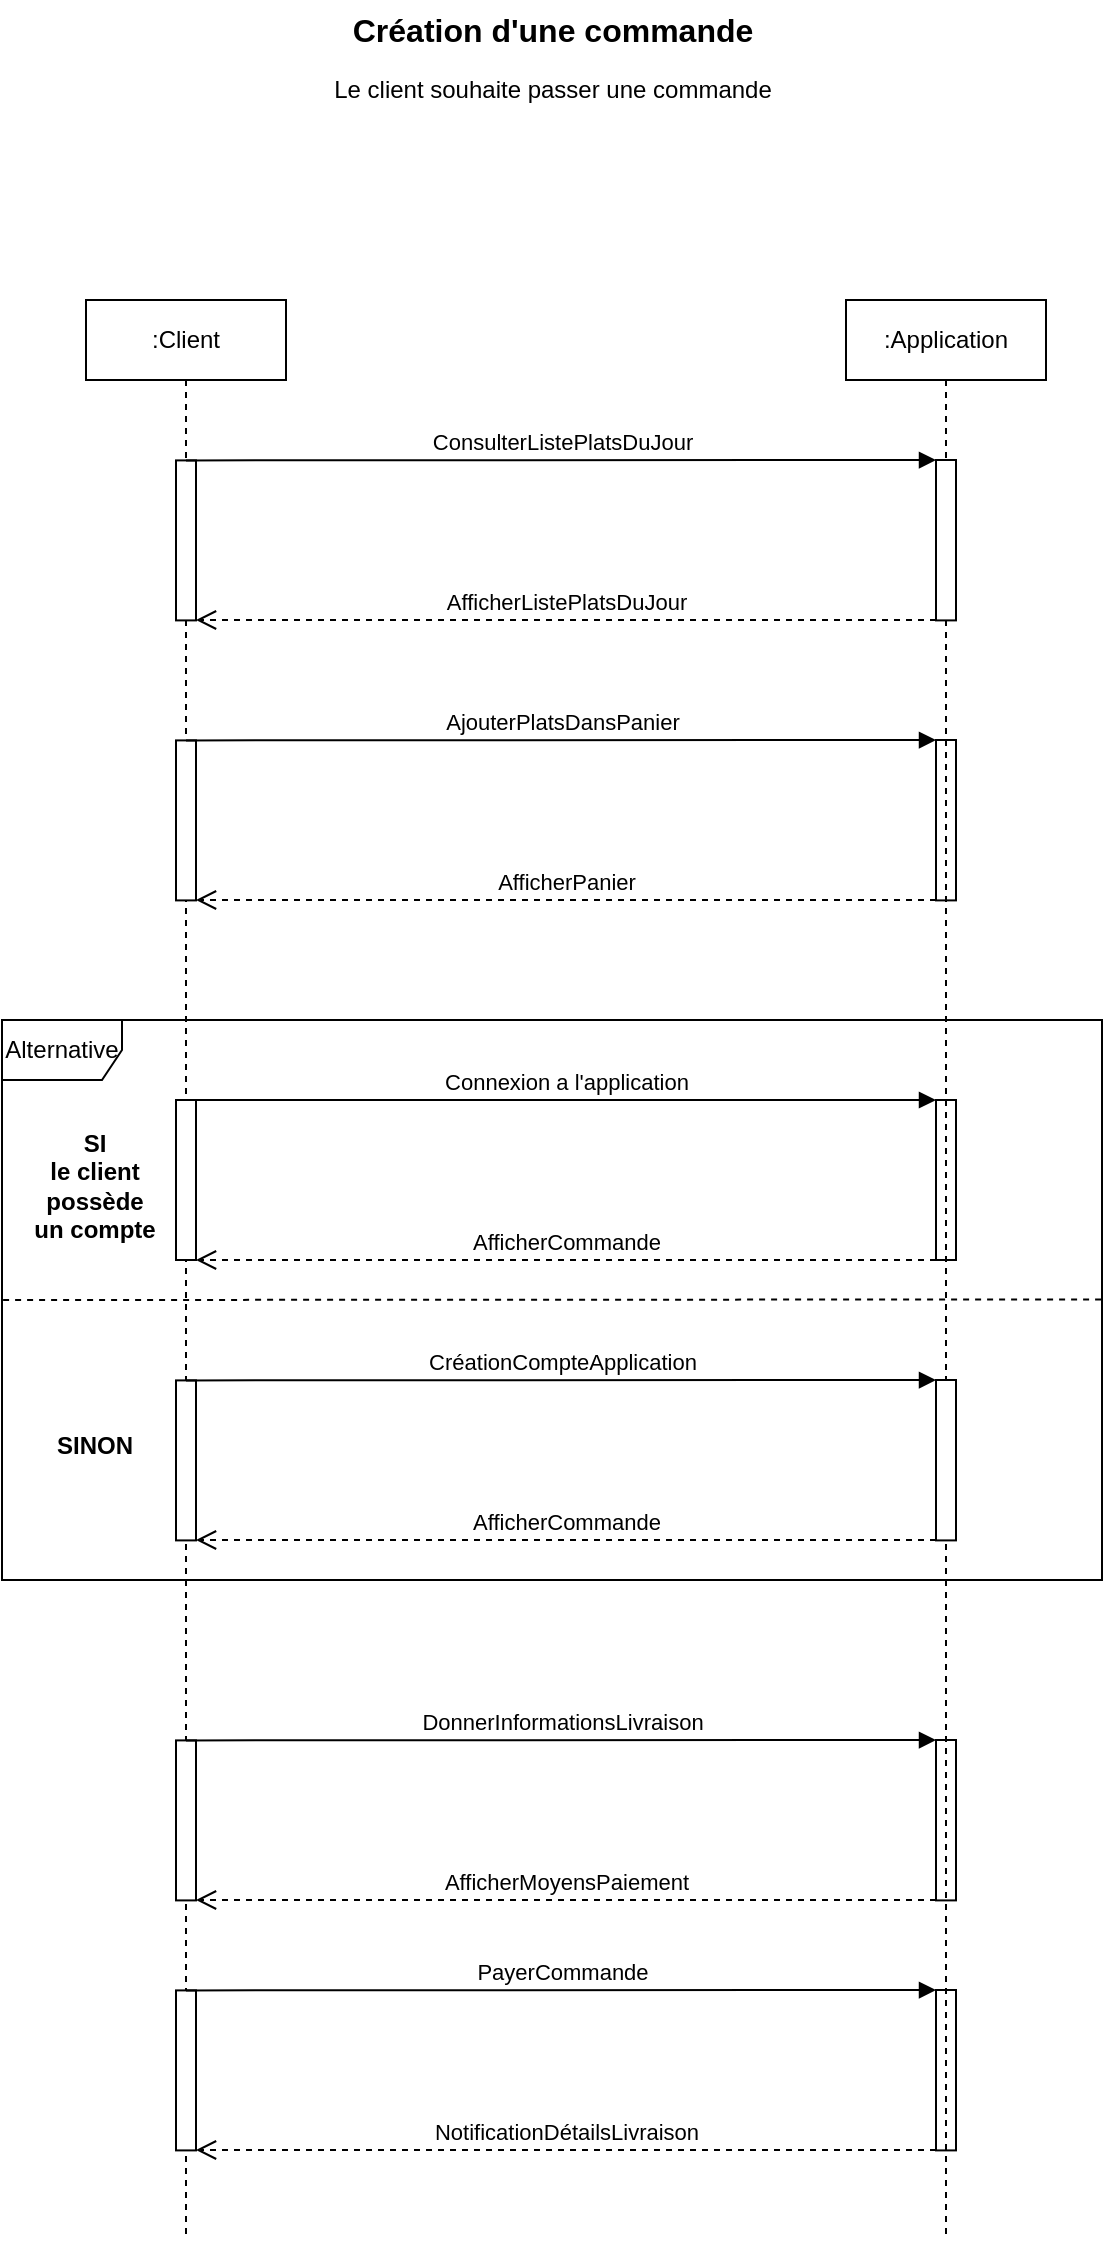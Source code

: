 <mxfile version="21.2.3" type="device">
  <diagram name="Page-1" id="AlQgFYiAesxGKjzgry_K">
    <mxGraphModel dx="2074" dy="1106" grid="1" gridSize="10" guides="1" tooltips="1" connect="1" arrows="1" fold="1" page="1" pageScale="1" pageWidth="827" pageHeight="1169" math="0" shadow="0">
      <root>
        <mxCell id="0" />
        <mxCell id="1" parent="0" />
        <mxCell id="VzBomBVX7HgXpCq8d6OW-4" value="Création d&#39;une commande" style="text;html=1;align=center;verticalAlign=middle;resizable=0;points=[];autosize=1;strokeColor=none;fillColor=none;strokeWidth=1;fontStyle=1;fontSize=16;" parent="1" vertex="1">
          <mxGeometry x="303" y="50" width="220" height="30" as="geometry" />
        </mxCell>
        <mxCell id="VzBomBVX7HgXpCq8d6OW-14" value="Le client souhaite passer une commande" style="text;html=1;align=center;verticalAlign=middle;resizable=0;points=[];autosize=1;strokeColor=none;fillColor=none;" parent="1" vertex="1">
          <mxGeometry x="288" y="80" width="250" height="30" as="geometry" />
        </mxCell>
        <mxCell id="VzBomBVX7HgXpCq8d6OW-27" value=":Client" style="shape=umlLifeline;perimeter=lifelinePerimeter;whiteSpace=wrap;html=1;container=1;dropTarget=0;collapsible=0;recursiveResize=0;outlineConnect=0;portConstraint=eastwest;newEdgeStyle={&quot;edgeStyle&quot;:&quot;elbowEdgeStyle&quot;,&quot;elbow&quot;:&quot;vertical&quot;,&quot;curved&quot;:0,&quot;rounded&quot;:0};" parent="1" vertex="1">
          <mxGeometry x="180" y="200" width="100" height="970" as="geometry" />
        </mxCell>
        <mxCell id="VzBomBVX7HgXpCq8d6OW-50" value="" style="html=1;points=[];perimeter=orthogonalPerimeter;outlineConnect=0;targetShapes=umlLifeline;portConstraint=eastwest;newEdgeStyle={&quot;edgeStyle&quot;:&quot;elbowEdgeStyle&quot;,&quot;elbow&quot;:&quot;vertical&quot;,&quot;curved&quot;:0,&quot;rounded&quot;:0};" parent="VzBomBVX7HgXpCq8d6OW-27" vertex="1">
          <mxGeometry x="45" y="80.2" width="10" height="80" as="geometry" />
        </mxCell>
        <mxCell id="K-DtrOPmyeC8XMphnXIH-2" value="" style="html=1;points=[];perimeter=orthogonalPerimeter;outlineConnect=0;targetShapes=umlLifeline;portConstraint=eastwest;newEdgeStyle={&quot;edgeStyle&quot;:&quot;elbowEdgeStyle&quot;,&quot;elbow&quot;:&quot;vertical&quot;,&quot;curved&quot;:0,&quot;rounded&quot;:0};" vertex="1" parent="VzBomBVX7HgXpCq8d6OW-27">
          <mxGeometry x="425" y="220" width="10" height="80.2" as="geometry" />
        </mxCell>
        <mxCell id="K-DtrOPmyeC8XMphnXIH-3" value="" style="html=1;points=[];perimeter=orthogonalPerimeter;outlineConnect=0;targetShapes=umlLifeline;portConstraint=eastwest;newEdgeStyle={&quot;edgeStyle&quot;:&quot;elbowEdgeStyle&quot;,&quot;elbow&quot;:&quot;vertical&quot;,&quot;curved&quot;:0,&quot;rounded&quot;:0};" vertex="1" parent="VzBomBVX7HgXpCq8d6OW-27">
          <mxGeometry x="45" y="220.2" width="10" height="80" as="geometry" />
        </mxCell>
        <mxCell id="K-DtrOPmyeC8XMphnXIH-4" value="AfficherPanier" style="html=1;verticalAlign=bottom;endArrow=open;dashed=1;endSize=8;edgeStyle=elbowEdgeStyle;elbow=vertical;curved=0;rounded=0;" edge="1" parent="VzBomBVX7HgXpCq8d6OW-27" source="K-DtrOPmyeC8XMphnXIH-2" target="K-DtrOPmyeC8XMphnXIH-3">
          <mxGeometry relative="1" as="geometry">
            <mxPoint x="160" y="295.2" as="targetPoint" />
            <Array as="points">
              <mxPoint x="140" y="300" />
            </Array>
          </mxGeometry>
        </mxCell>
        <mxCell id="K-DtrOPmyeC8XMphnXIH-5" value="AjouterPlatsDansPanier" style="html=1;verticalAlign=bottom;endArrow=block;edgeStyle=elbowEdgeStyle;elbow=vertical;curved=0;rounded=0;" edge="1" parent="VzBomBVX7HgXpCq8d6OW-27" source="K-DtrOPmyeC8XMphnXIH-3" target="K-DtrOPmyeC8XMphnXIH-2">
          <mxGeometry x="0.001" relative="1" as="geometry">
            <mxPoint x="160" y="220.2" as="sourcePoint" />
            <mxPoint x="210" y="220" as="targetPoint" />
            <Array as="points">
              <mxPoint x="130" y="220" />
            </Array>
            <mxPoint as="offset" />
          </mxGeometry>
        </mxCell>
        <mxCell id="K-DtrOPmyeC8XMphnXIH-11" value="" style="html=1;points=[];perimeter=orthogonalPerimeter;outlineConnect=0;targetShapes=umlLifeline;portConstraint=eastwest;newEdgeStyle={&quot;edgeStyle&quot;:&quot;elbowEdgeStyle&quot;,&quot;elbow&quot;:&quot;vertical&quot;,&quot;curved&quot;:0,&quot;rounded&quot;:0};" vertex="1" parent="VzBomBVX7HgXpCq8d6OW-27">
          <mxGeometry x="45" y="400" width="10" height="80" as="geometry" />
        </mxCell>
        <mxCell id="K-DtrOPmyeC8XMphnXIH-12" value="" style="html=1;points=[];perimeter=orthogonalPerimeter;outlineConnect=0;targetShapes=umlLifeline;portConstraint=eastwest;newEdgeStyle={&quot;edgeStyle&quot;:&quot;elbowEdgeStyle&quot;,&quot;elbow&quot;:&quot;vertical&quot;,&quot;curved&quot;:0,&quot;rounded&quot;:0};" vertex="1" parent="VzBomBVX7HgXpCq8d6OW-27">
          <mxGeometry x="425" y="400" width="10" height="80" as="geometry" />
        </mxCell>
        <mxCell id="K-DtrOPmyeC8XMphnXIH-13" value="Connexion a l&#39;application" style="html=1;verticalAlign=bottom;endArrow=block;edgeStyle=elbowEdgeStyle;elbow=vertical;curved=0;rounded=0;" edge="1" parent="VzBomBVX7HgXpCq8d6OW-27" source="K-DtrOPmyeC8XMphnXIH-11" target="K-DtrOPmyeC8XMphnXIH-12">
          <mxGeometry relative="1" as="geometry">
            <mxPoint x="100" y="440" as="sourcePoint" />
            <Array as="points">
              <mxPoint x="130" y="400" />
              <mxPoint x="250" y="440" />
            </Array>
          </mxGeometry>
        </mxCell>
        <mxCell id="K-DtrOPmyeC8XMphnXIH-14" value="AfficherCommande" style="html=1;verticalAlign=bottom;endArrow=open;dashed=1;endSize=8;edgeStyle=elbowEdgeStyle;elbow=vertical;curved=0;rounded=0;" edge="1" parent="VzBomBVX7HgXpCq8d6OW-27" source="K-DtrOPmyeC8XMphnXIH-12" target="K-DtrOPmyeC8XMphnXIH-11">
          <mxGeometry relative="1" as="geometry">
            <mxPoint x="100" y="515" as="targetPoint" />
            <Array as="points">
              <mxPoint x="170" y="480" />
              <mxPoint x="60" y="520" />
            </Array>
          </mxGeometry>
        </mxCell>
        <mxCell id="VzBomBVX7HgXpCq8d6OW-64" value="" style="html=1;points=[];perimeter=orthogonalPerimeter;outlineConnect=0;targetShapes=umlLifeline;portConstraint=eastwest;newEdgeStyle={&quot;edgeStyle&quot;:&quot;elbowEdgeStyle&quot;,&quot;elbow&quot;:&quot;vertical&quot;,&quot;curved&quot;:0,&quot;rounded&quot;:0};" parent="VzBomBVX7HgXpCq8d6OW-27" vertex="1">
          <mxGeometry x="45" y="720.2" width="10" height="80" as="geometry" />
        </mxCell>
        <mxCell id="VzBomBVX7HgXpCq8d6OW-65" value="" style="html=1;points=[];perimeter=orthogonalPerimeter;outlineConnect=0;targetShapes=umlLifeline;portConstraint=eastwest;newEdgeStyle={&quot;edgeStyle&quot;:&quot;elbowEdgeStyle&quot;,&quot;elbow&quot;:&quot;vertical&quot;,&quot;curved&quot;:0,&quot;rounded&quot;:0};" parent="VzBomBVX7HgXpCq8d6OW-27" vertex="1">
          <mxGeometry x="425" y="720" width="10" height="80.2" as="geometry" />
        </mxCell>
        <mxCell id="VzBomBVX7HgXpCq8d6OW-66" value="AfficherMoyensPaiement" style="html=1;verticalAlign=bottom;endArrow=open;dashed=1;endSize=8;edgeStyle=elbowEdgeStyle;elbow=vertical;curved=0;rounded=0;" parent="VzBomBVX7HgXpCq8d6OW-27" source="VzBomBVX7HgXpCq8d6OW-65" target="VzBomBVX7HgXpCq8d6OW-64" edge="1">
          <mxGeometry relative="1" as="geometry">
            <mxPoint x="160" y="795.2" as="targetPoint" />
            <Array as="points">
              <mxPoint x="140" y="800" />
            </Array>
          </mxGeometry>
        </mxCell>
        <mxCell id="VzBomBVX7HgXpCq8d6OW-67" value="DonnerInformationsLivraison" style="html=1;verticalAlign=bottom;endArrow=block;edgeStyle=elbowEdgeStyle;elbow=vertical;curved=0;rounded=0;" parent="VzBomBVX7HgXpCq8d6OW-27" source="VzBomBVX7HgXpCq8d6OW-64" target="VzBomBVX7HgXpCq8d6OW-65" edge="1">
          <mxGeometry x="0.001" relative="1" as="geometry">
            <mxPoint x="160" y="720.2" as="sourcePoint" />
            <mxPoint x="210" y="720" as="targetPoint" />
            <Array as="points">
              <mxPoint x="130" y="720" />
            </Array>
            <mxPoint as="offset" />
          </mxGeometry>
        </mxCell>
        <mxCell id="VzBomBVX7HgXpCq8d6OW-68" value="" style="html=1;points=[];perimeter=orthogonalPerimeter;outlineConnect=0;targetShapes=umlLifeline;portConstraint=eastwest;newEdgeStyle={&quot;edgeStyle&quot;:&quot;elbowEdgeStyle&quot;,&quot;elbow&quot;:&quot;vertical&quot;,&quot;curved&quot;:0,&quot;rounded&quot;:0};" parent="VzBomBVX7HgXpCq8d6OW-27" vertex="1">
          <mxGeometry x="45" y="845.2" width="10" height="80" as="geometry" />
        </mxCell>
        <mxCell id="VzBomBVX7HgXpCq8d6OW-69" value="" style="html=1;points=[];perimeter=orthogonalPerimeter;outlineConnect=0;targetShapes=umlLifeline;portConstraint=eastwest;newEdgeStyle={&quot;edgeStyle&quot;:&quot;elbowEdgeStyle&quot;,&quot;elbow&quot;:&quot;vertical&quot;,&quot;curved&quot;:0,&quot;rounded&quot;:0};" parent="VzBomBVX7HgXpCq8d6OW-27" vertex="1">
          <mxGeometry x="425" y="845" width="10" height="80.2" as="geometry" />
        </mxCell>
        <mxCell id="VzBomBVX7HgXpCq8d6OW-70" value="NotificationDétailsLivraison" style="html=1;verticalAlign=bottom;endArrow=open;dashed=1;endSize=8;edgeStyle=elbowEdgeStyle;elbow=vertical;curved=0;rounded=0;" parent="VzBomBVX7HgXpCq8d6OW-27" source="VzBomBVX7HgXpCq8d6OW-69" target="VzBomBVX7HgXpCq8d6OW-68" edge="1">
          <mxGeometry relative="1" as="geometry">
            <mxPoint x="160" y="920.2" as="targetPoint" />
            <Array as="points">
              <mxPoint x="140" y="925" />
            </Array>
          </mxGeometry>
        </mxCell>
        <mxCell id="VzBomBVX7HgXpCq8d6OW-71" value="PayerCommande" style="html=1;verticalAlign=bottom;endArrow=block;edgeStyle=elbowEdgeStyle;elbow=vertical;curved=0;rounded=0;" parent="VzBomBVX7HgXpCq8d6OW-27" source="VzBomBVX7HgXpCq8d6OW-68" target="VzBomBVX7HgXpCq8d6OW-69" edge="1">
          <mxGeometry x="0.001" relative="1" as="geometry">
            <mxPoint x="160" y="845.2" as="sourcePoint" />
            <mxPoint x="210" y="845" as="targetPoint" />
            <Array as="points">
              <mxPoint x="130" y="845" />
            </Array>
            <mxPoint as="offset" />
          </mxGeometry>
        </mxCell>
        <mxCell id="VzBomBVX7HgXpCq8d6OW-28" value=":Application" style="shape=umlLifeline;perimeter=lifelinePerimeter;whiteSpace=wrap;html=1;container=1;dropTarget=0;collapsible=0;recursiveResize=0;outlineConnect=0;portConstraint=eastwest;newEdgeStyle={&quot;edgeStyle&quot;:&quot;elbowEdgeStyle&quot;,&quot;elbow&quot;:&quot;vertical&quot;,&quot;curved&quot;:0,&quot;rounded&quot;:0};" parent="1" vertex="1">
          <mxGeometry x="560" y="200" width="100" height="970" as="geometry" />
        </mxCell>
        <mxCell id="VzBomBVX7HgXpCq8d6OW-47" value="" style="html=1;points=[];perimeter=orthogonalPerimeter;outlineConnect=0;targetShapes=umlLifeline;portConstraint=eastwest;newEdgeStyle={&quot;edgeStyle&quot;:&quot;elbowEdgeStyle&quot;,&quot;elbow&quot;:&quot;vertical&quot;,&quot;curved&quot;:0,&quot;rounded&quot;:0};" parent="VzBomBVX7HgXpCq8d6OW-28" vertex="1">
          <mxGeometry x="45" y="80" width="10" height="80.2" as="geometry" />
        </mxCell>
        <mxCell id="K-DtrOPmyeC8XMphnXIH-7" value="" style="html=1;points=[];perimeter=orthogonalPerimeter;outlineConnect=0;targetShapes=umlLifeline;portConstraint=eastwest;newEdgeStyle={&quot;edgeStyle&quot;:&quot;elbowEdgeStyle&quot;,&quot;elbow&quot;:&quot;vertical&quot;,&quot;curved&quot;:0,&quot;rounded&quot;:0};" vertex="1" parent="VzBomBVX7HgXpCq8d6OW-28">
          <mxGeometry x="45" y="540" width="10" height="80.2" as="geometry" />
        </mxCell>
        <mxCell id="K-DtrOPmyeC8XMphnXIH-8" value="" style="html=1;points=[];perimeter=orthogonalPerimeter;outlineConnect=0;targetShapes=umlLifeline;portConstraint=eastwest;newEdgeStyle={&quot;edgeStyle&quot;:&quot;elbowEdgeStyle&quot;,&quot;elbow&quot;:&quot;vertical&quot;,&quot;curved&quot;:0,&quot;rounded&quot;:0};" vertex="1" parent="VzBomBVX7HgXpCq8d6OW-28">
          <mxGeometry x="-335" y="540.2" width="10" height="80" as="geometry" />
        </mxCell>
        <mxCell id="K-DtrOPmyeC8XMphnXIH-9" value="AfficherCommande" style="html=1;verticalAlign=bottom;endArrow=open;dashed=1;endSize=8;edgeStyle=elbowEdgeStyle;elbow=vertical;curved=0;rounded=0;" edge="1" parent="VzBomBVX7HgXpCq8d6OW-28" source="K-DtrOPmyeC8XMphnXIH-7" target="K-DtrOPmyeC8XMphnXIH-8">
          <mxGeometry relative="1" as="geometry">
            <mxPoint x="-220" y="615.2" as="targetPoint" />
            <Array as="points">
              <mxPoint x="-240" y="620" />
            </Array>
          </mxGeometry>
        </mxCell>
        <mxCell id="K-DtrOPmyeC8XMphnXIH-10" value="CréationCompteApplication" style="html=1;verticalAlign=bottom;endArrow=block;edgeStyle=elbowEdgeStyle;elbow=vertical;curved=0;rounded=0;" edge="1" parent="VzBomBVX7HgXpCq8d6OW-28" source="K-DtrOPmyeC8XMphnXIH-8" target="K-DtrOPmyeC8XMphnXIH-7">
          <mxGeometry x="0.001" relative="1" as="geometry">
            <mxPoint x="-220" y="540.2" as="sourcePoint" />
            <mxPoint x="-170" y="540" as="targetPoint" />
            <Array as="points">
              <mxPoint x="-250" y="540" />
            </Array>
            <mxPoint as="offset" />
          </mxGeometry>
        </mxCell>
        <mxCell id="VzBomBVX7HgXpCq8d6OW-49" value="AfficherListePlatsDuJour" style="html=1;verticalAlign=bottom;endArrow=open;dashed=1;endSize=8;edgeStyle=elbowEdgeStyle;elbow=vertical;curved=0;rounded=0;" parent="1" source="VzBomBVX7HgXpCq8d6OW-47" target="VzBomBVX7HgXpCq8d6OW-50" edge="1">
          <mxGeometry relative="1" as="geometry">
            <mxPoint x="340" y="355.2" as="targetPoint" />
            <Array as="points">
              <mxPoint x="320" y="360" />
            </Array>
          </mxGeometry>
        </mxCell>
        <mxCell id="VzBomBVX7HgXpCq8d6OW-48" value="ConsulterListePlatsDuJour" style="html=1;verticalAlign=bottom;endArrow=block;edgeStyle=elbowEdgeStyle;elbow=vertical;curved=0;rounded=0;" parent="1" source="VzBomBVX7HgXpCq8d6OW-50" target="VzBomBVX7HgXpCq8d6OW-47" edge="1">
          <mxGeometry x="0.001" relative="1" as="geometry">
            <mxPoint x="340" y="280.2" as="sourcePoint" />
            <mxPoint x="390" y="280" as="targetPoint" />
            <Array as="points">
              <mxPoint x="310" y="280" />
            </Array>
            <mxPoint as="offset" />
          </mxGeometry>
        </mxCell>
        <mxCell id="VzBomBVX7HgXpCq8d6OW-53" value="Alternative" style="shape=umlFrame;whiteSpace=wrap;html=1;pointerEvents=0;" parent="1" vertex="1">
          <mxGeometry x="138" y="560" width="550" height="280" as="geometry" />
        </mxCell>
        <mxCell id="VzBomBVX7HgXpCq8d6OW-55" value="" style="endArrow=none;dashed=1;html=1;rounded=0;exitX=0.001;exitY=0.5;exitDx=0;exitDy=0;exitPerimeter=0;entryX=1;entryY=0.499;entryDx=0;entryDy=0;entryPerimeter=0;" parent="1" source="VzBomBVX7HgXpCq8d6OW-53" target="VzBomBVX7HgXpCq8d6OW-53" edge="1">
          <mxGeometry width="50" height="50" relative="1" as="geometry">
            <mxPoint x="760" y="1030" as="sourcePoint" />
            <mxPoint x="810" y="980" as="targetPoint" />
          </mxGeometry>
        </mxCell>
        <mxCell id="VzBomBVX7HgXpCq8d6OW-72" value="&lt;div&gt;SI&lt;/div&gt;&lt;div&gt;le client&lt;/div&gt;&lt;div&gt;possède&lt;/div&gt;&lt;div&gt;un compte&lt;br&gt;&lt;/div&gt;" style="text;html=1;align=center;verticalAlign=middle;resizable=0;points=[];autosize=1;strokeColor=none;fillColor=none;fontStyle=1" parent="1" vertex="1">
          <mxGeometry x="144" y="608" width="80" height="70" as="geometry" />
        </mxCell>
        <mxCell id="VzBomBVX7HgXpCq8d6OW-73" value="SINON" style="text;html=1;align=center;verticalAlign=middle;resizable=0;points=[];autosize=1;strokeColor=none;fillColor=none;fontStyle=1" parent="1" vertex="1">
          <mxGeometry x="154" y="758" width="60" height="30" as="geometry" />
        </mxCell>
      </root>
    </mxGraphModel>
  </diagram>
</mxfile>
